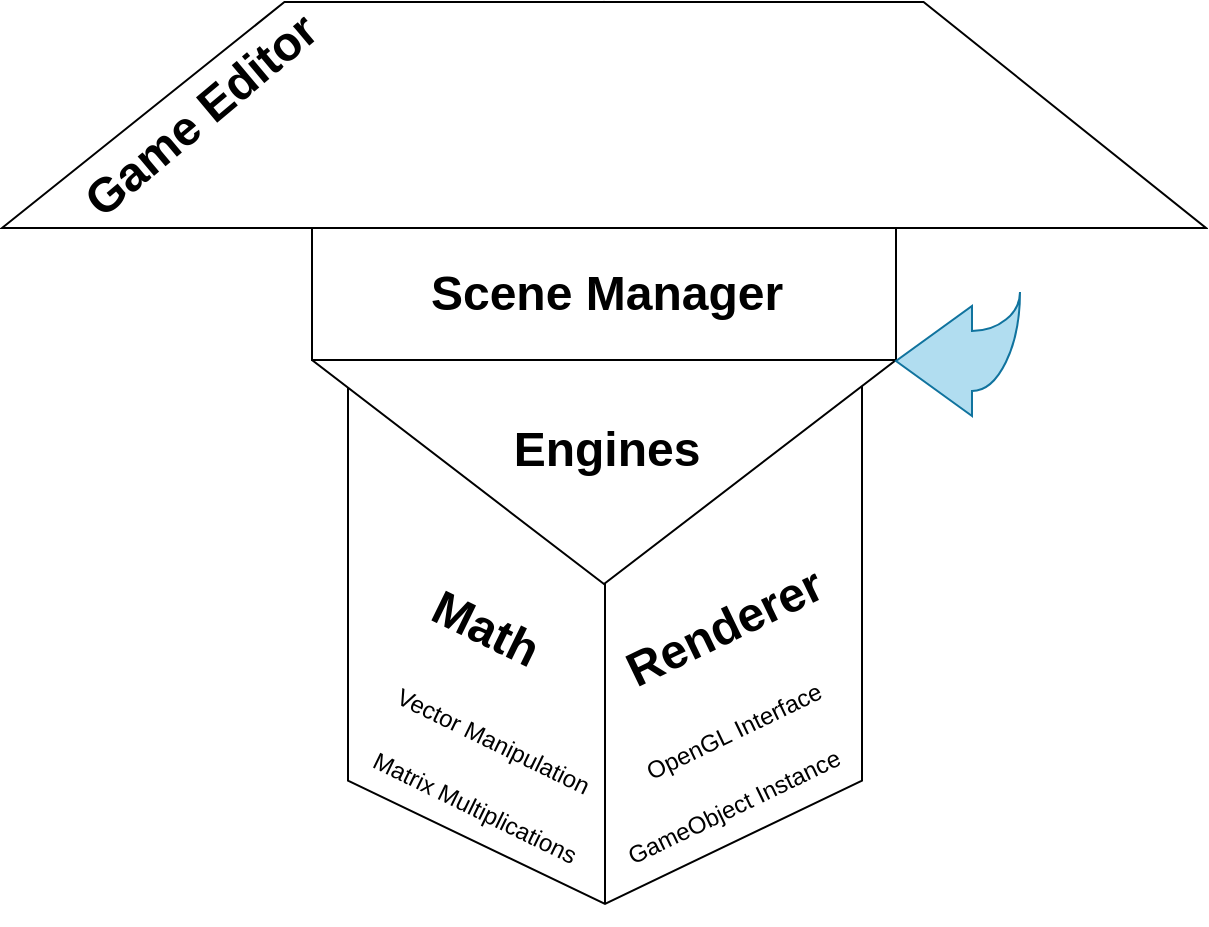 <mxfile version="24.5.1" type="device">
  <diagram name="Page-1" id="4zJxbQgZF1wR3b6nxz7K">
    <mxGraphModel dx="2214" dy="-62" grid="0" gridSize="10" guides="1" tooltips="1" connect="1" arrows="1" fold="1" page="1" pageScale="1" pageWidth="827" pageHeight="1169" math="0" shadow="0">
      <root>
        <mxCell id="0" />
        <mxCell id="1" parent="0" />
        <mxCell id="eWnUHyqe-9MQMAGm0uqk-12" value="" style="html=1;whiteSpace=wrap;shape=isoCube2;backgroundOutline=1;isoAngle=15;" vertex="1" parent="1">
          <mxGeometry x="284" y="1886" width="257" height="397" as="geometry" />
        </mxCell>
        <mxCell id="eWnUHyqe-9MQMAGm0uqk-11" value="" style="group;fontStyle=4" vertex="1" connectable="0" parent="1">
          <mxGeometry x="266" y="1832" width="447" height="291" as="geometry" />
        </mxCell>
        <mxCell id="eWnUHyqe-9MQMAGm0uqk-4" value="" style="shape=offPageConnector;whiteSpace=wrap;html=1;size=0.772;" vertex="1" parent="eWnUHyqe-9MQMAGm0uqk-11">
          <mxGeometry y="146" width="292" height="145" as="geometry" />
        </mxCell>
        <mxCell id="eWnUHyqe-9MQMAGm0uqk-6" value="" style="shape=offPageConnector;whiteSpace=wrap;html=1;size=0.772;rotation=-180;" vertex="1" parent="eWnUHyqe-9MQMAGm0uqk-11">
          <mxGeometry width="292" height="145" as="geometry" />
        </mxCell>
        <mxCell id="eWnUHyqe-9MQMAGm0uqk-9" value="" style="rounded=0;whiteSpace=wrap;html=1;" vertex="1" parent="eWnUHyqe-9MQMAGm0uqk-11">
          <mxGeometry y="113" width="292" height="66" as="geometry" />
        </mxCell>
        <mxCell id="eWnUHyqe-9MQMAGm0uqk-10" value="" style="shape=trapezoid;perimeter=trapezoidPerimeter;whiteSpace=wrap;html=1;fixedSize=1;size=141.214;fontStyle=4" vertex="1" parent="eWnUHyqe-9MQMAGm0uqk-11">
          <mxGeometry x="-155" width="602" height="113" as="geometry" />
        </mxCell>
        <mxCell id="eWnUHyqe-9MQMAGm0uqk-14" value="" style="html=1;shadow=0;dashed=0;align=center;verticalAlign=middle;shape=mxgraph.arrows2.jumpInArrow;dy=15;dx=38;arrowHead=55;rotation=-180;fillColor=#b1ddf0;strokeColor=#10739e;" vertex="1" parent="eWnUHyqe-9MQMAGm0uqk-11">
          <mxGeometry x="292" y="145" width="62" height="62" as="geometry" />
        </mxCell>
        <mxCell id="eWnUHyqe-9MQMAGm0uqk-29" value="Engines" style="text;strokeColor=none;fillColor=none;html=1;fontSize=24;fontStyle=1;verticalAlign=middle;align=center;" vertex="1" parent="eWnUHyqe-9MQMAGm0uqk-11">
          <mxGeometry x="96.5" y="204" width="100" height="40" as="geometry" />
        </mxCell>
        <mxCell id="eWnUHyqe-9MQMAGm0uqk-32" value="Scene Manager" style="text;strokeColor=none;fillColor=none;html=1;fontSize=24;fontStyle=1;verticalAlign=middle;align=center;" vertex="1" parent="eWnUHyqe-9MQMAGm0uqk-11">
          <mxGeometry x="97" y="125.5" width="100" height="40" as="geometry" />
        </mxCell>
        <mxCell id="eWnUHyqe-9MQMAGm0uqk-27" value="&lt;h1 style=&quot;margin-top: 0px;&quot;&gt;&lt;span style=&quot;background-color: initial;&quot;&gt;&amp;nbsp; &amp;nbsp; &amp;nbsp; &amp;nbsp; &amp;nbsp; Renderer&lt;/span&gt;&lt;/h1&gt;&lt;h1 style=&quot;margin-top: 0px;&quot;&gt;&lt;span style=&quot;background-color: initial; font-size: 12px; font-weight: normal;&quot;&gt;&amp;nbsp; &amp;nbsp; &amp;nbsp; &amp;nbsp; &amp;nbsp;&lt;span style=&quot;white-space: pre;&quot;&gt;&#x9;&lt;/span&gt;OpenGL&amp;nbsp;Interface&lt;/span&gt;&lt;/h1&gt;&lt;div&gt;&lt;span style=&quot;background-color: initial; font-size: 12px; font-weight: normal;&quot;&gt;&lt;span style=&quot;white-space: pre;&quot;&gt;&#x9;&lt;/span&gt;GameObject Instance&lt;/span&gt;&lt;/div&gt;" style="text;html=1;whiteSpace=wrap;overflow=hidden;rounded=0;rotation=-25.7;" vertex="1" parent="1">
          <mxGeometry x="371" y="2134" width="180" height="120" as="geometry" />
        </mxCell>
        <mxCell id="eWnUHyqe-9MQMAGm0uqk-33" value="Game Editor" style="text;strokeColor=none;fillColor=none;html=1;fontSize=24;fontStyle=1;verticalAlign=middle;align=center;rotation=-40;" vertex="1" parent="1">
          <mxGeometry x="160" y="1868.5" width="100" height="40" as="geometry" />
        </mxCell>
        <mxCell id="eWnUHyqe-9MQMAGm0uqk-34" value="&lt;h1 style=&quot;margin-top: 0px;&quot;&gt;&lt;span style=&quot;background-color: initial;&quot;&gt;&amp;nbsp; &amp;nbsp;Math&lt;/span&gt;&lt;/h1&gt;&lt;h1 style=&quot;margin-top: 0px;&quot;&gt;&lt;span style=&quot;background-color: initial; font-size: 12px; font-weight: normal;&quot;&gt;&amp;nbsp; &amp;nbsp; &amp;nbsp; &amp;nbsp;Vector Manipulation&lt;/span&gt;&lt;/h1&gt;&lt;div&gt;&lt;span style=&quot;background-color: initial; font-size: 12px; font-weight: normal;&quot;&gt;&lt;span style=&quot;white-space: pre;&quot;&gt;&#x9;&lt;/span&gt;Matrix Multiplications&lt;br&gt;&lt;/span&gt;&lt;/div&gt;" style="text;html=1;whiteSpace=wrap;overflow=hidden;rounded=0;rotation=26.0;" vertex="1" parent="1">
          <mxGeometry x="282" y="2138" width="180" height="120" as="geometry" />
        </mxCell>
      </root>
    </mxGraphModel>
  </diagram>
</mxfile>
